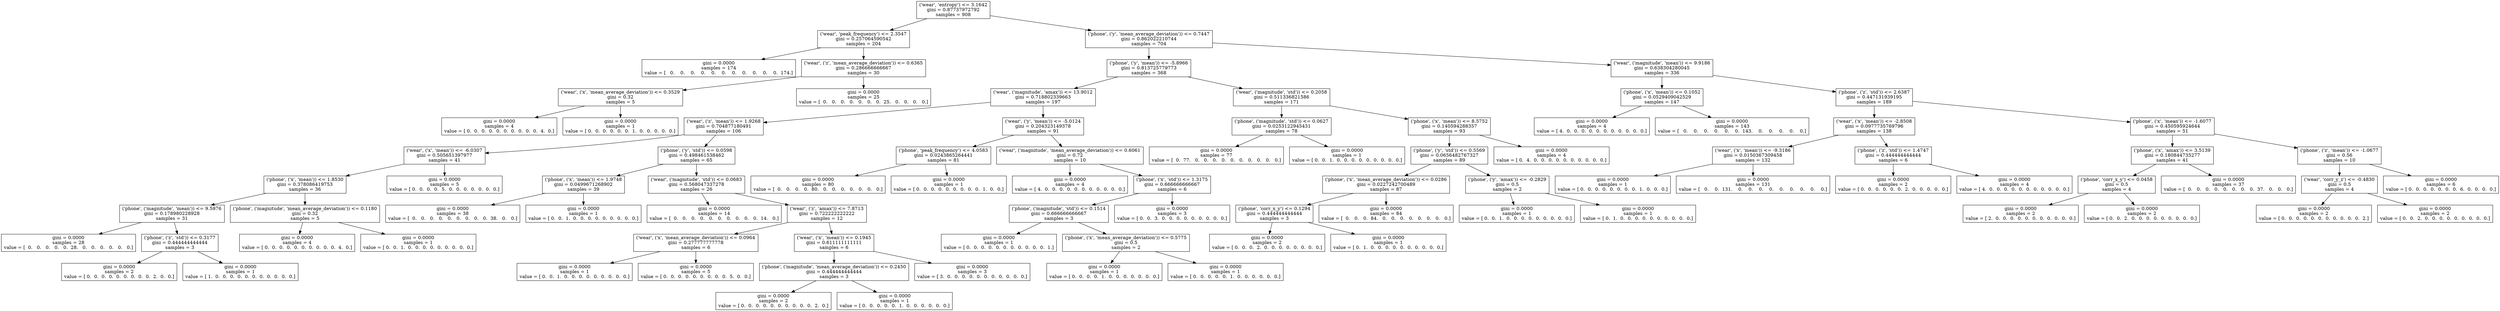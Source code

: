 digraph Tree {
0 [label="('wear', 'entropy') <= 3.1642\ngini = 0.87737972792\nsamples = 908", shape="box"] ;
1 [label="('wear', 'peak_frequency') <= 2.3547\ngini = 0.257064590542\nsamples = 204", shape="box"] ;
0 -> 1 ;
2 [label="gini = 0.0000\nsamples = 174\nvalue = [   0.    0.    0.    0.    0.    0.    0.    0.    0.    0.    0.  174.]", shape="box"] ;
1 -> 2 ;
3 [label="('wear', ('z', 'mean_average_deviation')) <= 0.6365\ngini = 0.286666666667\nsamples = 30", shape="box"] ;
1 -> 3 ;
4 [label="('wear', ('x', 'mean_average_deviation')) <= 0.3529\ngini = 0.32\nsamples = 5", shape="box"] ;
3 -> 4 ;
5 [label="gini = 0.0000\nsamples = 4\nvalue = [ 0.  0.  0.  0.  0.  0.  0.  0.  0.  0.  4.  0.]", shape="box"] ;
4 -> 5 ;
6 [label="gini = 0.0000\nsamples = 1\nvalue = [ 0.  0.  0.  0.  0.  0.  1.  0.  0.  0.  0.  0.]", shape="box"] ;
4 -> 6 ;
7 [label="gini = 0.0000\nsamples = 25\nvalue = [  0.   0.   0.   0.   0.   0.   0.  25.   0.   0.   0.   0.]", shape="box"] ;
3 -> 7 ;
8 [label="('phone', ('y', 'mean_average_deviation')) <= 0.7447\ngini = 0.862022210744\nsamples = 704", shape="box"] ;
0 -> 8 ;
9 [label="('phone', ('y', 'mean')) <= -5.8966\ngini = 0.813725779773\nsamples = 368", shape="box"] ;
8 -> 9 ;
10 [label="('wear', ('magnitude', 'amax')) <= 13.9012\ngini = 0.718802339663\nsamples = 197", shape="box"] ;
9 -> 10 ;
11 [label="('wear', ('z', 'mean')) <= 1.9268\ngini = 0.704877180491\nsamples = 106", shape="box"] ;
10 -> 11 ;
12 [label="('wear', ('x', 'mean')) <= -6.0307\ngini = 0.505651397977\nsamples = 41", shape="box"] ;
11 -> 12 ;
13 [label="('phone', ('x', 'mean')) <= 1.8530\ngini = 0.378086419753\nsamples = 36", shape="box"] ;
12 -> 13 ;
14 [label="('phone', ('magnitude', 'mean')) <= 9.5976\ngini = 0.178980228928\nsamples = 31", shape="box"] ;
13 -> 14 ;
15 [label="gini = 0.0000\nsamples = 28\nvalue = [  0.   0.   0.   0.   0.  28.   0.   0.   0.   0.   0.   0.]", shape="box"] ;
14 -> 15 ;
16 [label="('phone', ('z', 'std')) <= 0.3177\ngini = 0.444444444444\nsamples = 3", shape="box"] ;
14 -> 16 ;
17 [label="gini = 0.0000\nsamples = 2\nvalue = [ 0.  0.  0.  0.  0.  0.  0.  0.  0.  2.  0.  0.]", shape="box"] ;
16 -> 17 ;
18 [label="gini = 0.0000\nsamples = 1\nvalue = [ 1.  0.  0.  0.  0.  0.  0.  0.  0.  0.  0.  0.]", shape="box"] ;
16 -> 18 ;
19 [label="('phone', ('magnitude', 'mean_average_deviation')) <= 0.1180\ngini = 0.32\nsamples = 5", shape="box"] ;
13 -> 19 ;
20 [label="gini = 0.0000\nsamples = 4\nvalue = [ 0.  0.  0.  0.  0.  0.  0.  0.  0.  0.  4.  0.]", shape="box"] ;
19 -> 20 ;
21 [label="gini = 0.0000\nsamples = 1\nvalue = [ 0.  0.  1.  0.  0.  0.  0.  0.  0.  0.  0.  0.]", shape="box"] ;
19 -> 21 ;
22 [label="gini = 0.0000\nsamples = 5\nvalue = [ 0.  0.  0.  0.  5.  0.  0.  0.  0.  0.  0.  0.]", shape="box"] ;
12 -> 22 ;
23 [label="('phone', ('y', 'std')) <= 0.0598\ngini = 0.498461538462\nsamples = 65", shape="box"] ;
11 -> 23 ;
24 [label="('phone', ('x', 'mean')) <= 1.9748\ngini = 0.0499671268902\nsamples = 39", shape="box"] ;
23 -> 24 ;
25 [label="gini = 0.0000\nsamples = 38\nvalue = [  0.   0.   0.   0.   0.   0.   0.   0.   0.  38.   0.   0.]", shape="box"] ;
24 -> 25 ;
26 [label="gini = 0.0000\nsamples = 1\nvalue = [ 0.  0.  1.  0.  0.  0.  0.  0.  0.  0.  0.  0.]", shape="box"] ;
24 -> 26 ;
27 [label="('wear', ('magnitude', 'std')) <= 0.0683\ngini = 0.568047337278\nsamples = 26", shape="box"] ;
23 -> 27 ;
28 [label="gini = 0.0000\nsamples = 14\nvalue = [  0.   0.   0.   0.   0.   0.   0.   0.   0.   0.  14.   0.]", shape="box"] ;
27 -> 28 ;
29 [label="('wear', ('z', 'amax')) <= 7.8713\ngini = 0.722222222222\nsamples = 12", shape="box"] ;
27 -> 29 ;
30 [label="('wear', ('x', 'mean_average_deviation')) <= 0.0964\ngini = 0.277777777778\nsamples = 6", shape="box"] ;
29 -> 30 ;
31 [label="gini = 0.0000\nsamples = 1\nvalue = [ 0.  0.  1.  0.  0.  0.  0.  0.  0.  0.  0.  0.]", shape="box"] ;
30 -> 31 ;
32 [label="gini = 0.0000\nsamples = 5\nvalue = [ 0.  0.  0.  0.  0.  0.  0.  0.  0.  5.  0.  0.]", shape="box"] ;
30 -> 32 ;
33 [label="('wear', ('x', 'mean')) <= 0.1945\ngini = 0.611111111111\nsamples = 6", shape="box"] ;
29 -> 33 ;
34 [label="('phone', ('magnitude', 'mean_average_deviation')) <= 0.2450\ngini = 0.444444444444\nsamples = 3", shape="box"] ;
33 -> 34 ;
35 [label="gini = 0.0000\nsamples = 2\nvalue = [ 0.  0.  0.  0.  0.  0.  0.  0.  0.  0.  2.  0.]", shape="box"] ;
34 -> 35 ;
36 [label="gini = 0.0000\nsamples = 1\nvalue = [ 0.  0.  0.  0.  0.  1.  0.  0.  0.  0.  0.  0.]", shape="box"] ;
34 -> 36 ;
37 [label="gini = 0.0000\nsamples = 3\nvalue = [ 3.  0.  0.  0.  0.  0.  0.  0.  0.  0.  0.  0.]", shape="box"] ;
33 -> 37 ;
38 [label="('wear', ('y', 'mean')) <= -5.0124\ngini = 0.204323149378\nsamples = 91", shape="box"] ;
10 -> 38 ;
39 [label="('phone', 'peak_frequency') <= 4.0583\ngini = 0.0243865264441\nsamples = 81", shape="box"] ;
38 -> 39 ;
40 [label="gini = 0.0000\nsamples = 80\nvalue = [  0.   0.   0.   0.  80.   0.   0.   0.   0.   0.   0.   0.]", shape="box"] ;
39 -> 40 ;
41 [label="gini = 0.0000\nsamples = 1\nvalue = [ 0.  0.  0.  0.  0.  0.  0.  0.  0.  1.  0.  0.]", shape="box"] ;
39 -> 41 ;
42 [label="('wear', ('magnitude', 'mean_average_deviation')) <= 0.6061\ngini = 0.72\nsamples = 10", shape="box"] ;
38 -> 42 ;
43 [label="gini = 0.0000\nsamples = 4\nvalue = [ 4.  0.  0.  0.  0.  0.  0.  0.  0.  0.  0.  0.]", shape="box"] ;
42 -> 43 ;
44 [label="('phone', ('x', 'std')) <= 1.3175\ngini = 0.666666666667\nsamples = 6", shape="box"] ;
42 -> 44 ;
45 [label="('phone', ('magnitude', 'std')) <= 0.1514\ngini = 0.666666666667\nsamples = 3", shape="box"] ;
44 -> 45 ;
46 [label="gini = 0.0000\nsamples = 1\nvalue = [ 0.  0.  0.  0.  0.  0.  0.  0.  0.  0.  0.  1.]", shape="box"] ;
45 -> 46 ;
47 [label="('phone', ('x', 'mean_average_deviation')) <= 0.5775\ngini = 0.5\nsamples = 2", shape="box"] ;
45 -> 47 ;
48 [label="gini = 0.0000\nsamples = 1\nvalue = [ 0.  0.  0.  0.  1.  0.  0.  0.  0.  0.  0.  0.]", shape="box"] ;
47 -> 48 ;
49 [label="gini = 0.0000\nsamples = 1\nvalue = [ 0.  0.  0.  0.  0.  1.  0.  0.  0.  0.  0.  0.]", shape="box"] ;
47 -> 49 ;
50 [label="gini = 0.0000\nsamples = 3\nvalue = [ 0.  0.  3.  0.  0.  0.  0.  0.  0.  0.  0.  0.]", shape="box"] ;
44 -> 50 ;
51 [label="('wear', ('magnitude', 'std')) <= 0.2058\ngini = 0.511336821586\nsamples = 171", shape="box"] ;
9 -> 51 ;
52 [label="('phone', ('magnitude', 'std')) <= 0.0627\ngini = 0.0253122945431\nsamples = 78", shape="box"] ;
51 -> 52 ;
53 [label="gini = 0.0000\nsamples = 77\nvalue = [  0.  77.   0.   0.   0.   0.   0.   0.   0.   0.   0.   0.]", shape="box"] ;
52 -> 53 ;
54 [label="gini = 0.0000\nsamples = 1\nvalue = [ 0.  0.  1.  0.  0.  0.  0.  0.  0.  0.  0.  0.]", shape="box"] ;
52 -> 54 ;
55 [label="('phone', ('x', 'mean')) <= 8.5752\ngini = 0.140594288357\nsamples = 93", shape="box"] ;
51 -> 55 ;
56 [label="('phone', ('y', 'std')) <= 0.5569\ngini = 0.0656482767327\nsamples = 89", shape="box"] ;
55 -> 56 ;
57 [label="('phone', ('x', 'mean_average_deviation')) <= 0.0286\ngini = 0.0227242700489\nsamples = 87", shape="box"] ;
56 -> 57 ;
58 [label="('phone', 'corr_x_y') <= 0.1294\ngini = 0.444444444444\nsamples = 3", shape="box"] ;
57 -> 58 ;
59 [label="gini = 0.0000\nsamples = 2\nvalue = [ 0.  0.  0.  2.  0.  0.  0.  0.  0.  0.  0.  0.]", shape="box"] ;
58 -> 59 ;
60 [label="gini = 0.0000\nsamples = 1\nvalue = [ 0.  1.  0.  0.  0.  0.  0.  0.  0.  0.  0.  0.]", shape="box"] ;
58 -> 60 ;
61 [label="gini = 0.0000\nsamples = 84\nvalue = [  0.   0.   0.  84.   0.   0.   0.   0.   0.   0.   0.   0.]", shape="box"] ;
57 -> 61 ;
62 [label="('phone', ('y', 'amax')) <= -0.2829\ngini = 0.5\nsamples = 2", shape="box"] ;
56 -> 62 ;
63 [label="gini = 0.0000\nsamples = 1\nvalue = [ 0.  0.  1.  0.  0.  0.  0.  0.  0.  0.  0.  0.]", shape="box"] ;
62 -> 63 ;
64 [label="gini = 0.0000\nsamples = 1\nvalue = [ 0.  1.  0.  0.  0.  0.  0.  0.  0.  0.  0.  0.]", shape="box"] ;
62 -> 64 ;
65 [label="gini = 0.0000\nsamples = 4\nvalue = [ 0.  4.  0.  0.  0.  0.  0.  0.  0.  0.  0.  0.]", shape="box"] ;
55 -> 65 ;
66 [label="('wear', ('magnitude', 'mean')) <= 9.9186\ngini = 0.638304280045\nsamples = 336", shape="box"] ;
8 -> 66 ;
67 [label="('phone', ('x', 'mean')) <= 0.1052\ngini = 0.0529409042529\nsamples = 147", shape="box"] ;
66 -> 67 ;
68 [label="gini = 0.0000\nsamples = 4\nvalue = [ 4.  0.  0.  0.  0.  0.  0.  0.  0.  0.  0.  0.]", shape="box"] ;
67 -> 68 ;
69 [label="gini = 0.0000\nsamples = 143\nvalue = [   0.    0.    0.    0.    0.    0.  143.    0.    0.    0.    0.    0.]", shape="box"] ;
67 -> 69 ;
70 [label="('phone', ('z', 'std')) <= 2.6387\ngini = 0.447131939195\nsamples = 189", shape="box"] ;
66 -> 70 ;
71 [label="('wear', ('x', 'mean')) <= -2.8508\ngini = 0.0977735769796\nsamples = 138", shape="box"] ;
70 -> 71 ;
72 [label="('wear', ('x', 'mean')) <= -9.3186\ngini = 0.0150367309458\nsamples = 132", shape="box"] ;
71 -> 72 ;
73 [label="gini = 0.0000\nsamples = 1\nvalue = [ 0.  0.  0.  0.  0.  0.  0.  0.  1.  0.  0.  0.]", shape="box"] ;
72 -> 73 ;
74 [label="gini = 0.0000\nsamples = 131\nvalue = [   0.    0.  131.    0.    0.    0.    0.    0.    0.    0.    0.    0.]", shape="box"] ;
72 -> 74 ;
75 [label="('phone', ('z', 'std')) <= 1.4747\ngini = 0.444444444444\nsamples = 6", shape="box"] ;
71 -> 75 ;
76 [label="gini = 0.0000\nsamples = 2\nvalue = [ 0.  0.  0.  0.  0.  0.  2.  0.  0.  0.  0.  0.]", shape="box"] ;
75 -> 76 ;
77 [label="gini = 0.0000\nsamples = 4\nvalue = [ 4.  0.  0.  0.  0.  0.  0.  0.  0.  0.  0.  0.]", shape="box"] ;
75 -> 77 ;
78 [label="('phone', ('x', 'mean')) <= -1.6077\ngini = 0.450595924644\nsamples = 51", shape="box"] ;
70 -> 78 ;
79 [label="('phone', ('x', 'amax')) <= 3.5139\ngini = 0.180844735277\nsamples = 41", shape="box"] ;
78 -> 79 ;
80 [label="('phone', 'corr_x_y') <= 0.0458\ngini = 0.5\nsamples = 4", shape="box"] ;
79 -> 80 ;
81 [label="gini = 0.0000\nsamples = 2\nvalue = [ 2.  0.  0.  0.  0.  0.  0.  0.  0.  0.  0.  0.]", shape="box"] ;
80 -> 81 ;
82 [label="gini = 0.0000\nsamples = 2\nvalue = [ 0.  0.  2.  0.  0.  0.  0.  0.  0.  0.  0.  0.]", shape="box"] ;
80 -> 82 ;
83 [label="gini = 0.0000\nsamples = 37\nvalue = [  0.   0.   0.   0.   0.   0.   0.   0.  37.   0.   0.   0.]", shape="box"] ;
79 -> 83 ;
84 [label="('phone', ('z', 'mean')) <= -1.0677\ngini = 0.56\nsamples = 10", shape="box"] ;
78 -> 84 ;
85 [label="('wear', 'corr_y_z') <= -0.4830\ngini = 0.5\nsamples = 4", shape="box"] ;
84 -> 85 ;
86 [label="gini = 0.0000\nsamples = 2\nvalue = [ 0.  0.  0.  0.  0.  0.  0.  0.  0.  0.  0.  2.]", shape="box"] ;
85 -> 86 ;
87 [label="gini = 0.0000\nsamples = 2\nvalue = [ 0.  0.  2.  0.  0.  0.  0.  0.  0.  0.  0.  0.]", shape="box"] ;
85 -> 87 ;
88 [label="gini = 0.0000\nsamples = 6\nvalue = [ 0.  0.  0.  0.  0.  0.  0.  6.  0.  0.  0.  0.]", shape="box"] ;
84 -> 88 ;
}